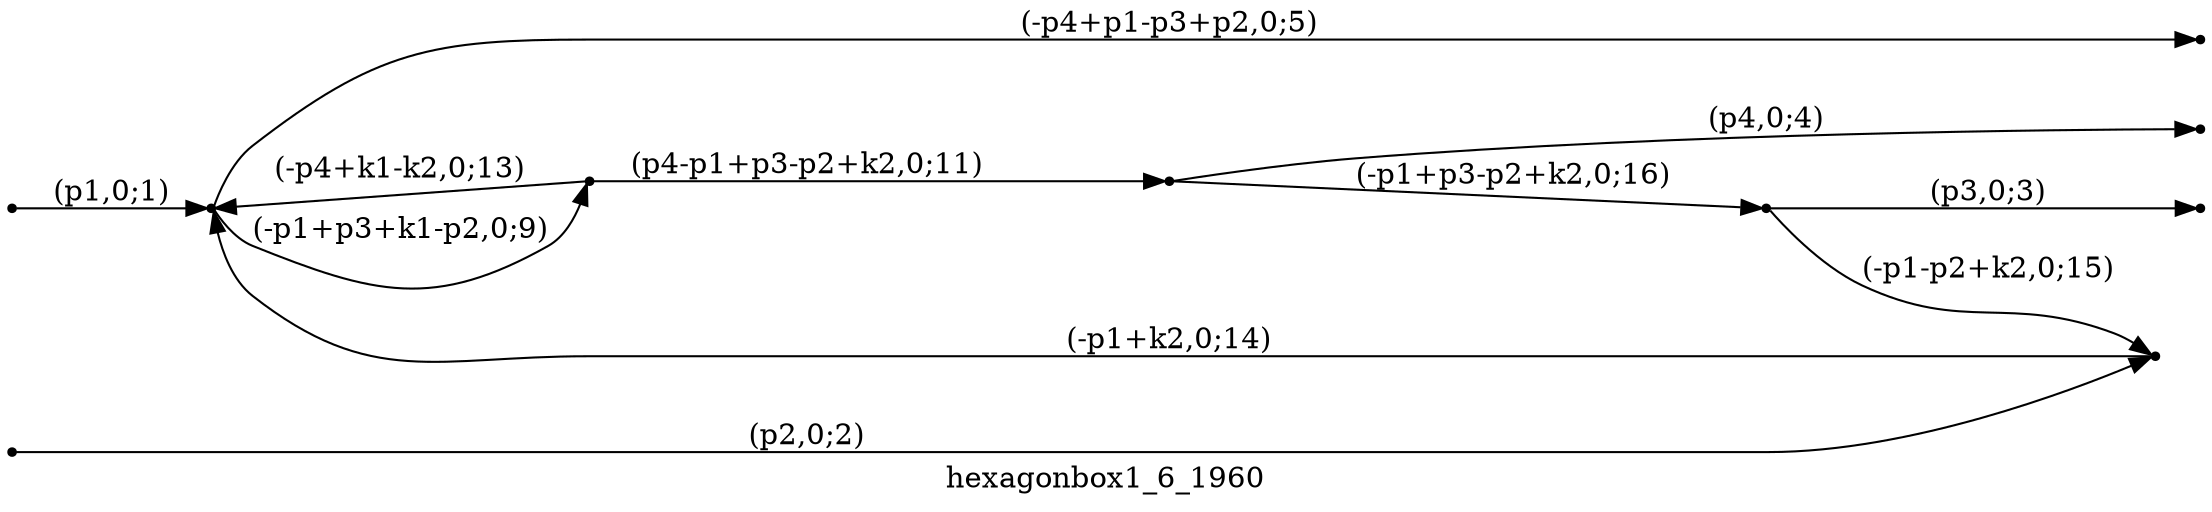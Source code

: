 digraph hexagonbox1_6_1960 {
  label="hexagonbox1_6_1960";
  rankdir="LR";
  subgraph edges {
    -1 -> 3 [label="(p1,0;1)"];
    -2 -> 4 [label="(p2,0;2)"];
    5 -> -3 [label="(p3,0;3)"];
    2 -> -4 [label="(p4,0;4)"];
    3 -> -5 [label="(-p4+p1-p3+p2,0;5)"];
    3 -> 1 [label="(-p1+p3+k1-p2,0;9)"];
    1 -> 2 [label="(p4-p1+p3-p2+k2,0;11)"];
    1 -> 3 [label="(-p4+k1-k2,0;13)"];
    4 -> 3 [label="(-p1+k2,0;14)"];
    5 -> 4 [label="(-p1-p2+k2,0;15)"];
    2 -> 5 [label="(-p1+p3-p2+k2,0;16)"];
  }
  subgraph incoming { rank="source"; -1; -2; }
  subgraph outgoing { rank="sink"; -3; -4; -5; }
-5 [shape=point];
-4 [shape=point];
-3 [shape=point];
-2 [shape=point];
-1 [shape=point];
1 [shape=point];
2 [shape=point];
3 [shape=point];
4 [shape=point];
5 [shape=point];
}

